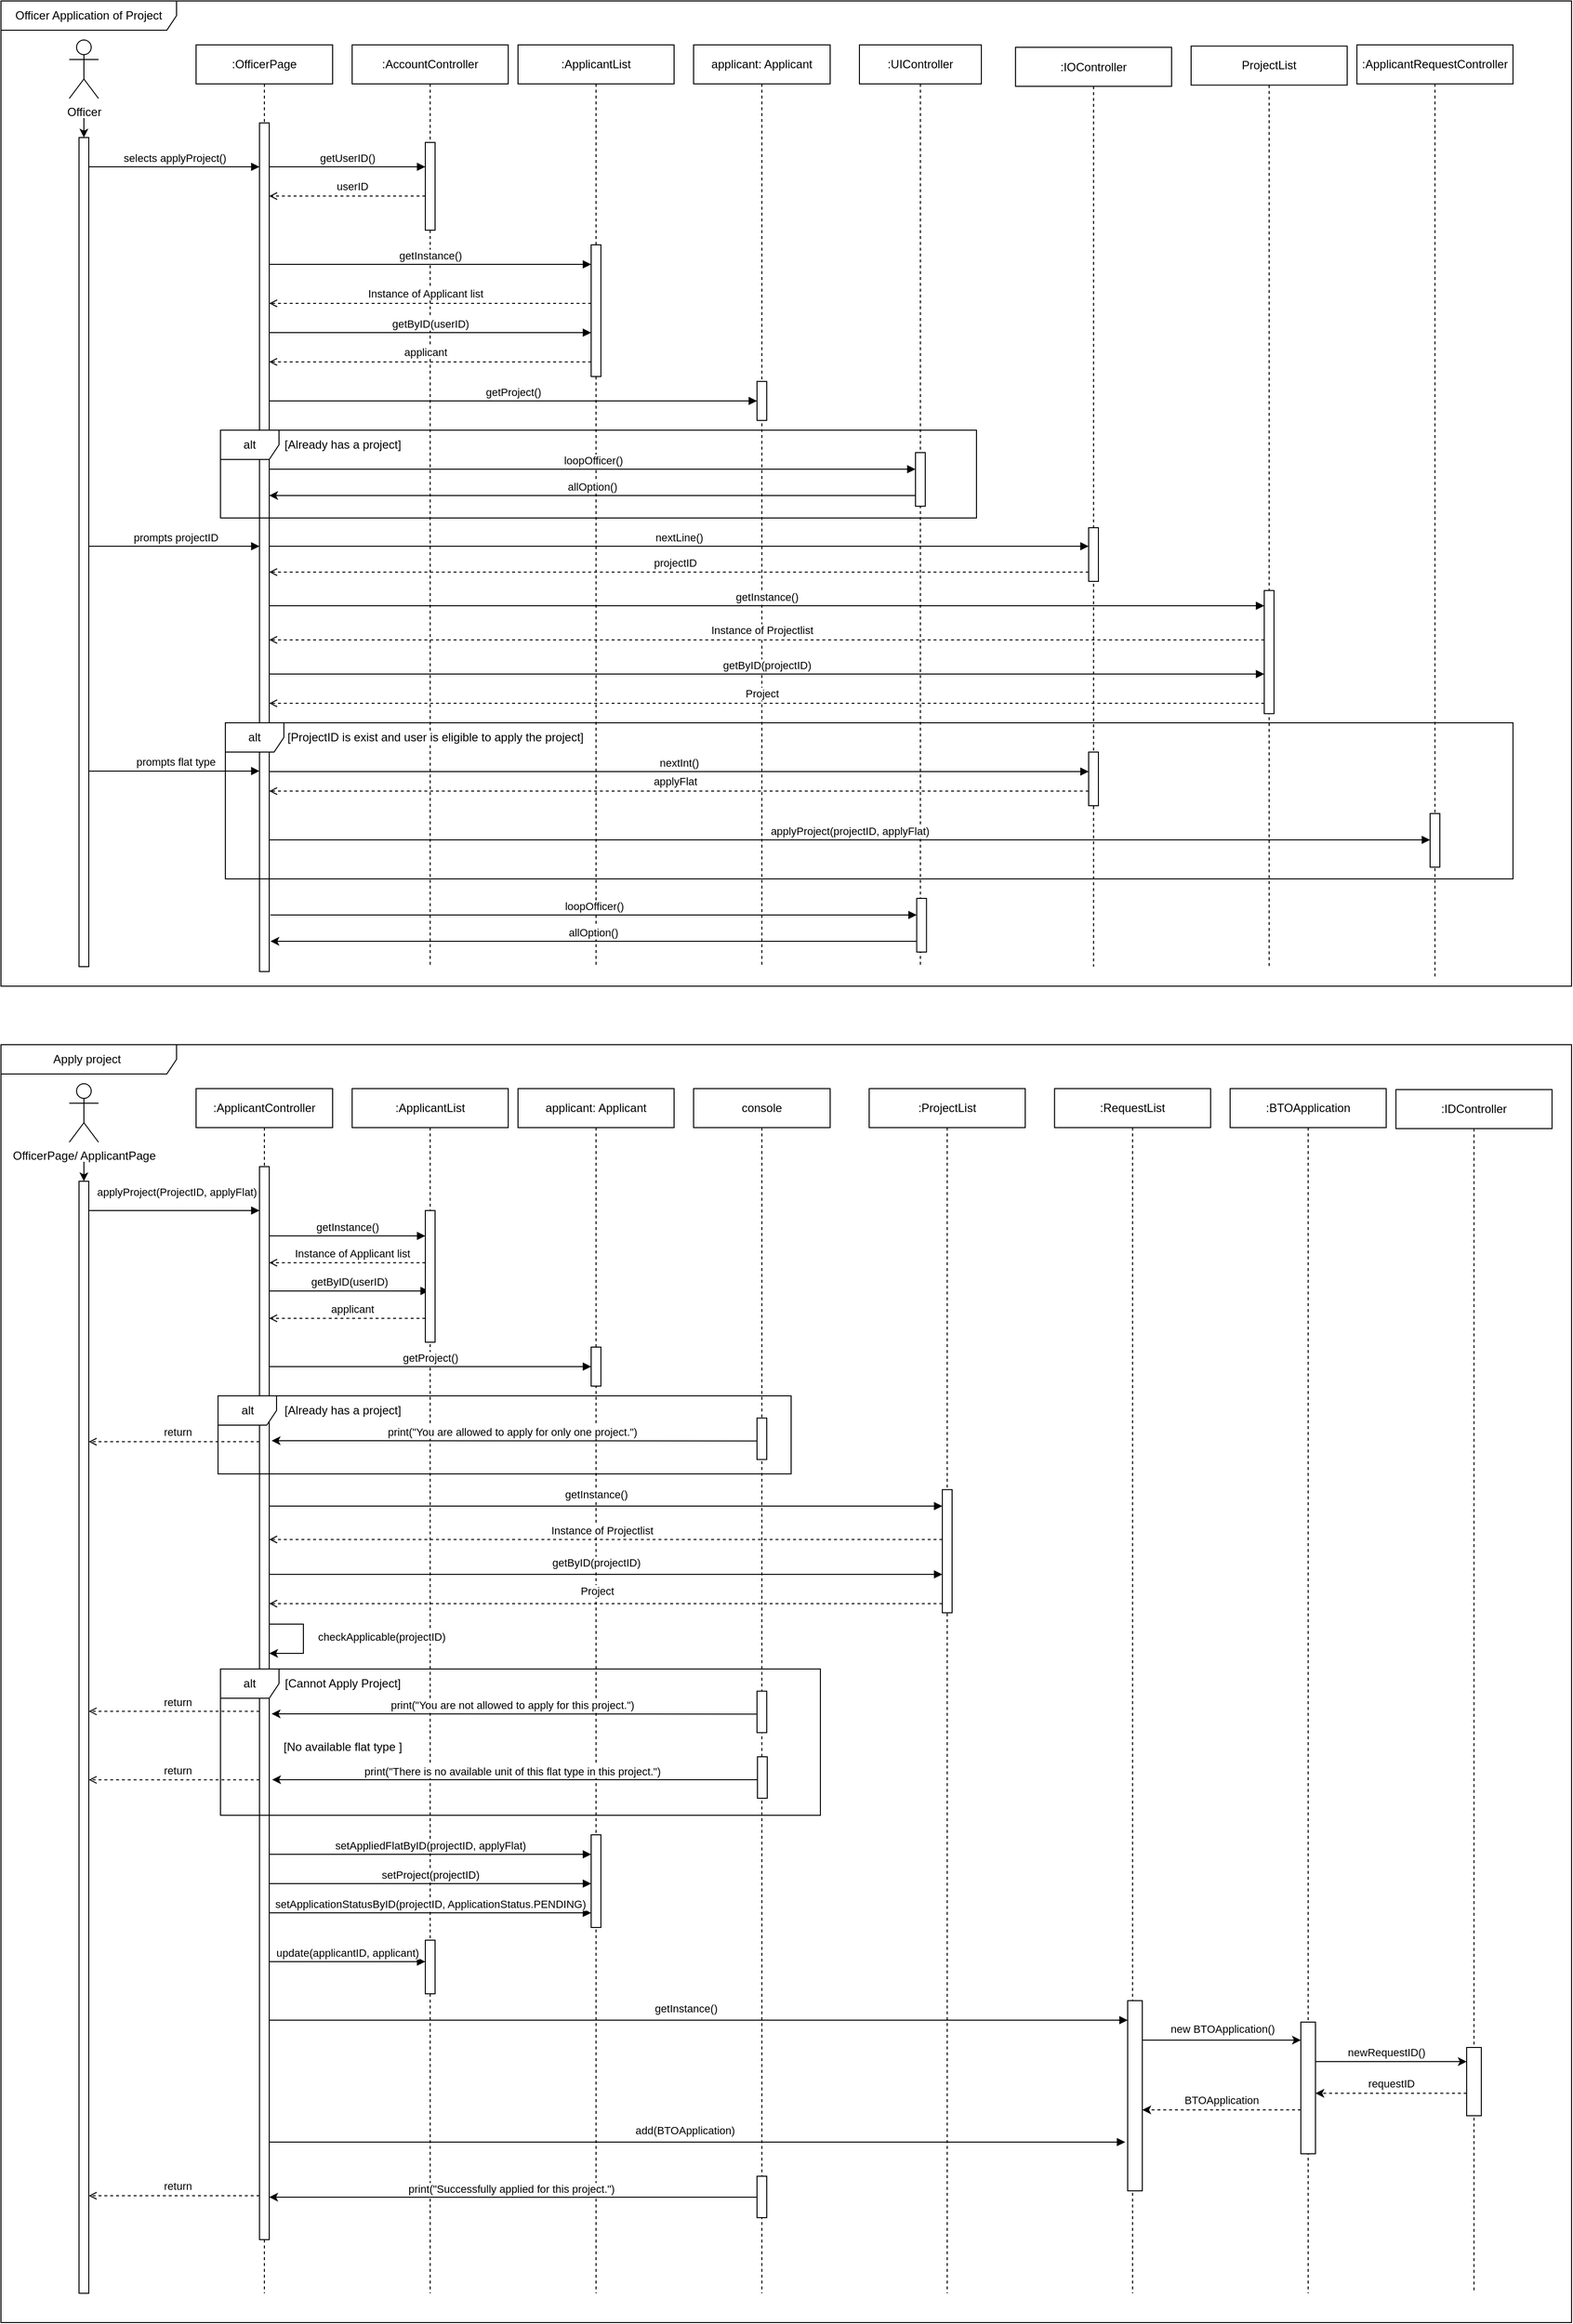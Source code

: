 <mxfile version="26.2.14">
  <diagram name="Page-1" id="2YBvvXClWsGukQMizWep">
    <mxGraphModel dx="3606" dy="486" grid="1" gridSize="10" guides="1" tooltips="1" connect="1" arrows="1" fold="1" page="1" pageScale="1" pageWidth="850" pageHeight="1100" math="0" shadow="0">
      <root>
        <mxCell id="0" />
        <mxCell id="1" parent="0" />
        <mxCell id="VAy14Np7KbdLVpJw_eZG-14" value=":AccountController" style="shape=umlLifeline;perimeter=lifelinePerimeter;whiteSpace=wrap;html=1;container=0;dropTarget=0;collapsible=0;recursiveResize=0;outlineConnect=0;portConstraint=eastwest;newEdgeStyle={&quot;edgeStyle&quot;:&quot;elbowEdgeStyle&quot;,&quot;elbow&quot;:&quot;vertical&quot;,&quot;curved&quot;:0,&quot;rounded&quot;:0};" parent="1" vertex="1">
          <mxGeometry x="-220" y="1295" width="160" height="945" as="geometry" />
        </mxCell>
        <mxCell id="VAy14Np7KbdLVpJw_eZG-20" value="" style="html=1;points=[];perimeter=orthogonalPerimeter;outlineConnect=0;targetShapes=umlLifeline;portConstraint=eastwest;newEdgeStyle={&quot;edgeStyle&quot;:&quot;elbowEdgeStyle&quot;,&quot;elbow&quot;:&quot;vertical&quot;,&quot;curved&quot;:0,&quot;rounded&quot;:0};" parent="VAy14Np7KbdLVpJw_eZG-14" vertex="1">
          <mxGeometry x="75" y="100" width="10" height="90" as="geometry" />
        </mxCell>
        <mxCell id="VAy14Np7KbdLVpJw_eZG-19" value=":ApplicantList" style="shape=umlLifeline;perimeter=lifelinePerimeter;whiteSpace=wrap;html=1;container=0;dropTarget=0;collapsible=0;recursiveResize=0;outlineConnect=0;portConstraint=eastwest;newEdgeStyle={&quot;edgeStyle&quot;:&quot;elbowEdgeStyle&quot;,&quot;elbow&quot;:&quot;vertical&quot;,&quot;curved&quot;:0,&quot;rounded&quot;:0};" parent="1" vertex="1">
          <mxGeometry x="-50" y="1295" width="160" height="945" as="geometry" />
        </mxCell>
        <mxCell id="rTC_AdGIr1xHkLju1-tS-6" value="" style="html=1;points=[];perimeter=orthogonalPerimeter;outlineConnect=0;targetShapes=umlLifeline;portConstraint=eastwest;newEdgeStyle={&quot;edgeStyle&quot;:&quot;elbowEdgeStyle&quot;,&quot;elbow&quot;:&quot;vertical&quot;,&quot;curved&quot;:0,&quot;rounded&quot;:0};" parent="VAy14Np7KbdLVpJw_eZG-19" vertex="1">
          <mxGeometry x="75" y="205" width="10" height="135" as="geometry" />
        </mxCell>
        <mxCell id="VAy14Np7KbdLVpJw_eZG-1" value="applicant: Applicant" style="shape=umlLifeline;perimeter=lifelinePerimeter;whiteSpace=wrap;html=1;container=0;dropTarget=0;collapsible=0;recursiveResize=0;outlineConnect=0;portConstraint=eastwest;newEdgeStyle={&quot;edgeStyle&quot;:&quot;elbowEdgeStyle&quot;,&quot;elbow&quot;:&quot;vertical&quot;,&quot;curved&quot;:0,&quot;rounded&quot;:0};" parent="1" vertex="1">
          <mxGeometry x="130" y="1295" width="140" height="945" as="geometry" />
        </mxCell>
        <mxCell id="VAy14Np7KbdLVpJw_eZG-3" value="Officer Application of Project" style="shape=umlFrame;whiteSpace=wrap;html=1;pointerEvents=0;width=180;height=30;" parent="1" vertex="1">
          <mxGeometry x="-580" y="1250" width="1610" height="1010" as="geometry" />
        </mxCell>
        <mxCell id="VAy14Np7KbdLVpJw_eZG-4" value="" style="edgeStyle=orthogonalEdgeStyle;rounded=0;orthogonalLoop=1;jettySize=auto;html=1;" parent="1" target="VAy14Np7KbdLVpJw_eZG-6" edge="1">
          <mxGeometry relative="1" as="geometry">
            <mxPoint x="-495" y="1370" as="sourcePoint" />
            <Array as="points">
              <mxPoint x="-495" y="1420" />
              <mxPoint x="-495" y="1420" />
            </Array>
          </mxGeometry>
        </mxCell>
        <mxCell id="VAy14Np7KbdLVpJw_eZG-5" value="Officer" style="shape=umlActor;verticalLabelPosition=bottom;verticalAlign=top;html=1;outlineConnect=0;" parent="1" vertex="1">
          <mxGeometry x="-510" y="1290" width="30" height="60" as="geometry" />
        </mxCell>
        <mxCell id="VAy14Np7KbdLVpJw_eZG-6" value="" style="html=1;points=[[0,0,0,0,5],[0,1,0,0,-5],[1,0,0,0,5],[1,1,0,0,-5]];perimeter=orthogonalPerimeter;outlineConnect=0;targetShapes=umlLifeline;portConstraint=eastwest;newEdgeStyle={&quot;curved&quot;:0,&quot;rounded&quot;:0};" parent="1" vertex="1">
          <mxGeometry x="-500" y="1390" width="10" height="850" as="geometry" />
        </mxCell>
        <mxCell id="VAy14Np7KbdLVpJw_eZG-8" value=":OfficerPage" style="shape=umlLifeline;perimeter=lifelinePerimeter;whiteSpace=wrap;html=1;container=0;dropTarget=0;collapsible=0;recursiveResize=0;outlineConnect=0;portConstraint=eastwest;newEdgeStyle={&quot;edgeStyle&quot;:&quot;elbowEdgeStyle&quot;,&quot;elbow&quot;:&quot;vertical&quot;,&quot;curved&quot;:0,&quot;rounded&quot;:0};" parent="1" vertex="1">
          <mxGeometry x="-380" y="1295" width="140" height="945" as="geometry" />
        </mxCell>
        <mxCell id="VAy14Np7KbdLVpJw_eZG-9" value="" style="html=1;points=[];perimeter=orthogonalPerimeter;outlineConnect=0;targetShapes=umlLifeline;portConstraint=eastwest;newEdgeStyle={&quot;edgeStyle&quot;:&quot;elbowEdgeStyle&quot;,&quot;elbow&quot;:&quot;vertical&quot;,&quot;curved&quot;:0,&quot;rounded&quot;:0};" parent="VAy14Np7KbdLVpJw_eZG-8" vertex="1">
          <mxGeometry x="65" y="80" width="10" height="870" as="geometry" />
        </mxCell>
        <mxCell id="VAy14Np7KbdLVpJw_eZG-10" value="selects applyProject()" style="html=1;verticalAlign=bottom;endArrow=block;edgeStyle=elbowEdgeStyle;elbow=vertical;curved=0;rounded=0;" parent="1" edge="1">
          <mxGeometry x="0.006" relative="1" as="geometry">
            <mxPoint x="-490" y="1420" as="sourcePoint" />
            <Array as="points">
              <mxPoint x="-435" y="1420" />
            </Array>
            <mxPoint x="-315" y="1420" as="targetPoint" />
            <mxPoint as="offset" />
          </mxGeometry>
        </mxCell>
        <mxCell id="VAy14Np7KbdLVpJw_eZG-17" value=":UIController" style="shape=umlLifeline;perimeter=lifelinePerimeter;whiteSpace=wrap;html=1;container=0;dropTarget=0;collapsible=0;recursiveResize=0;outlineConnect=0;portConstraint=eastwest;newEdgeStyle={&quot;edgeStyle&quot;:&quot;elbowEdgeStyle&quot;,&quot;elbow&quot;:&quot;vertical&quot;,&quot;curved&quot;:0,&quot;rounded&quot;:0};" parent="1" vertex="1">
          <mxGeometry x="300" y="1295" width="125" height="945" as="geometry" />
        </mxCell>
        <mxCell id="rTC_AdGIr1xHkLju1-tS-19" value="" style="html=1;points=[];perimeter=orthogonalPerimeter;outlineConnect=0;targetShapes=umlLifeline;portConstraint=eastwest;newEdgeStyle={&quot;edgeStyle&quot;:&quot;elbowEdgeStyle&quot;,&quot;elbow&quot;:&quot;vertical&quot;,&quot;curved&quot;:0,&quot;rounded&quot;:0};" parent="VAy14Np7KbdLVpJw_eZG-17" vertex="1">
          <mxGeometry x="57.5" y="418" width="10" height="55" as="geometry" />
        </mxCell>
        <mxCell id="rTC_AdGIr1xHkLju1-tS-64" value="" style="html=1;points=[];perimeter=orthogonalPerimeter;outlineConnect=0;targetShapes=umlLifeline;portConstraint=eastwest;newEdgeStyle={&quot;edgeStyle&quot;:&quot;elbowEdgeStyle&quot;,&quot;elbow&quot;:&quot;vertical&quot;,&quot;curved&quot;:0,&quot;rounded&quot;:0};" parent="VAy14Np7KbdLVpJw_eZG-17" vertex="1">
          <mxGeometry x="58.75" y="875" width="10" height="55" as="geometry" />
        </mxCell>
        <mxCell id="rTC_AdGIr1xHkLju1-tS-65" value="loopOfficer()" style="html=1;verticalAlign=bottom;endArrow=block;edgeStyle=elbowEdgeStyle;elbow=horizontal;curved=0;rounded=0;labelBackgroundColor=default;" parent="VAy14Np7KbdLVpJw_eZG-17" target="rTC_AdGIr1xHkLju1-tS-64" edge="1">
          <mxGeometry relative="1" as="geometry">
            <mxPoint x="-603.75" y="892" as="sourcePoint" />
            <Array as="points">
              <mxPoint x="-501.25" y="892" />
              <mxPoint x="-181.25" y="872" />
              <mxPoint x="-526.25" y="882" />
            </Array>
            <mxPoint x="51.25" y="892" as="targetPoint" />
            <mxPoint as="offset" />
          </mxGeometry>
        </mxCell>
        <mxCell id="rTC_AdGIr1xHkLju1-tS-66" style="edgeStyle=elbowEdgeStyle;rounded=0;orthogonalLoop=1;jettySize=auto;html=1;elbow=horizontal;curved=0;" parent="VAy14Np7KbdLVpJw_eZG-17" edge="1">
          <mxGeometry relative="1" as="geometry">
            <mxPoint x="58.75" y="918.998" as="sourcePoint" />
            <mxPoint x="-603.75" y="918.998" as="targetPoint" />
          </mxGeometry>
        </mxCell>
        <mxCell id="rTC_AdGIr1xHkLju1-tS-67" value="allOption()" style="edgeLabel;html=1;align=center;verticalAlign=middle;resizable=0;points=[];" parent="rTC_AdGIr1xHkLju1-tS-66" vertex="1" connectable="0">
          <mxGeometry x="-0.022" y="-1" relative="1" as="geometry">
            <mxPoint x="-8" y="-8" as="offset" />
          </mxGeometry>
        </mxCell>
        <mxCell id="VAy14Np7KbdLVpJw_eZG-21" value="getUserID()" style="html=1;verticalAlign=bottom;endArrow=block;edgeStyle=elbowEdgeStyle;elbow=vertical;curved=0;rounded=0;" parent="1" target="VAy14Np7KbdLVpJw_eZG-20" edge="1">
          <mxGeometry relative="1" as="geometry">
            <mxPoint x="-305" y="1420" as="sourcePoint" />
            <Array as="points">
              <mxPoint x="-210" y="1420" />
              <mxPoint x="110" y="1400" />
              <mxPoint x="-235" y="1410" />
            </Array>
            <mxPoint x="25" y="1420" as="targetPoint" />
            <mxPoint as="offset" />
          </mxGeometry>
        </mxCell>
        <mxCell id="VAy14Np7KbdLVpJw_eZG-23" value=":IOController" style="shape=umlLifeline;perimeter=lifelinePerimeter;whiteSpace=wrap;html=1;container=0;dropTarget=0;collapsible=0;recursiveResize=0;outlineConnect=0;portConstraint=eastwest;newEdgeStyle={&quot;edgeStyle&quot;:&quot;elbowEdgeStyle&quot;,&quot;elbow&quot;:&quot;vertical&quot;,&quot;curved&quot;:0,&quot;rounded&quot;:0};" parent="1" vertex="1">
          <mxGeometry x="460" y="1297.5" width="160" height="942.5" as="geometry" />
        </mxCell>
        <mxCell id="rTC_AdGIr1xHkLju1-tS-27" value="" style="html=1;points=[];perimeter=orthogonalPerimeter;outlineConnect=0;targetShapes=umlLifeline;portConstraint=eastwest;newEdgeStyle={&quot;edgeStyle&quot;:&quot;elbowEdgeStyle&quot;,&quot;elbow&quot;:&quot;vertical&quot;,&quot;curved&quot;:0,&quot;rounded&quot;:0};" parent="VAy14Np7KbdLVpJw_eZG-23" vertex="1">
          <mxGeometry x="75" y="492.5" width="10" height="55" as="geometry" />
        </mxCell>
        <mxCell id="VAy14Np7KbdLVpJw_eZG-40" value=":ApplicantRequestController" style="shape=umlLifeline;perimeter=lifelinePerimeter;whiteSpace=wrap;html=1;container=0;dropTarget=0;collapsible=0;recursiveResize=0;outlineConnect=0;portConstraint=eastwest;newEdgeStyle={&quot;edgeStyle&quot;:&quot;elbowEdgeStyle&quot;,&quot;elbow&quot;:&quot;vertical&quot;,&quot;curved&quot;:0,&quot;rounded&quot;:0};" parent="1" vertex="1">
          <mxGeometry x="810" y="1295" width="160" height="955" as="geometry" />
        </mxCell>
        <mxCell id="rTC_AdGIr1xHkLju1-tS-54" value="" style="html=1;points=[];perimeter=orthogonalPerimeter;outlineConnect=0;targetShapes=umlLifeline;portConstraint=eastwest;newEdgeStyle={&quot;edgeStyle&quot;:&quot;elbowEdgeStyle&quot;,&quot;elbow&quot;:&quot;vertical&quot;,&quot;curved&quot;:0,&quot;rounded&quot;:0};" parent="VAy14Np7KbdLVpJw_eZG-40" vertex="1">
          <mxGeometry x="75" y="788" width="10" height="55" as="geometry" />
        </mxCell>
        <mxCell id="VAy14Np7KbdLVpJw_eZG-56" value="ProjectList" style="shape=umlLifeline;perimeter=lifelinePerimeter;whiteSpace=wrap;html=1;container=0;dropTarget=0;collapsible=0;recursiveResize=0;outlineConnect=0;portConstraint=eastwest;newEdgeStyle={&quot;edgeStyle&quot;:&quot;elbowEdgeStyle&quot;,&quot;elbow&quot;:&quot;vertical&quot;,&quot;curved&quot;:0,&quot;rounded&quot;:0};" parent="1" vertex="1">
          <mxGeometry x="640" y="1296.25" width="160" height="943.75" as="geometry" />
        </mxCell>
        <mxCell id="rTC_AdGIr1xHkLju1-tS-34" value="" style="html=1;points=[];perimeter=orthogonalPerimeter;outlineConnect=0;targetShapes=umlLifeline;portConstraint=eastwest;newEdgeStyle={&quot;edgeStyle&quot;:&quot;elbowEdgeStyle&quot;,&quot;elbow&quot;:&quot;vertical&quot;,&quot;curved&quot;:0,&quot;rounded&quot;:0};" parent="VAy14Np7KbdLVpJw_eZG-56" vertex="1">
          <mxGeometry x="75" y="558.13" width="10" height="126.25" as="geometry" />
        </mxCell>
        <mxCell id="rTC_AdGIr1xHkLju1-tS-4" value="" style="html=1;verticalAlign=bottom;labelBackgroundColor=none;endArrow=open;endFill=0;dashed=1;rounded=0;" parent="1" edge="1">
          <mxGeometry width="160" relative="1" as="geometry">
            <mxPoint x="-145" y="1450" as="sourcePoint" />
            <mxPoint x="-305" y="1450" as="targetPoint" />
          </mxGeometry>
        </mxCell>
        <mxCell id="rTC_AdGIr1xHkLju1-tS-5" value="userID" style="edgeLabel;html=1;align=center;verticalAlign=middle;resizable=0;points=[];" parent="rTC_AdGIr1xHkLju1-tS-4" vertex="1" connectable="0">
          <mxGeometry x="0.118" y="1" relative="1" as="geometry">
            <mxPoint x="14" y="-11" as="offset" />
          </mxGeometry>
        </mxCell>
        <mxCell id="rTC_AdGIr1xHkLju1-tS-7" value="getInstance()" style="html=1;verticalAlign=bottom;endArrow=block;edgeStyle=elbowEdgeStyle;elbow=horizontal;curved=0;rounded=0;" parent="1" source="VAy14Np7KbdLVpJw_eZG-9" target="rTC_AdGIr1xHkLju1-tS-6" edge="1">
          <mxGeometry relative="1" as="geometry">
            <mxPoint x="-250" y="1520" as="sourcePoint" />
            <Array as="points">
              <mxPoint x="-205" y="1520" />
              <mxPoint x="115" y="1500" />
              <mxPoint x="-230" y="1510" />
            </Array>
            <mxPoint x="-220" y="1520" as="targetPoint" />
            <mxPoint as="offset" />
          </mxGeometry>
        </mxCell>
        <mxCell id="rTC_AdGIr1xHkLju1-tS-8" value="" style="html=1;verticalAlign=bottom;labelBackgroundColor=none;endArrow=open;endFill=0;dashed=1;rounded=0;" parent="1" edge="1">
          <mxGeometry width="160" relative="1" as="geometry">
            <mxPoint x="25" y="1560" as="sourcePoint" />
            <mxPoint x="-305" y="1560" as="targetPoint" />
          </mxGeometry>
        </mxCell>
        <mxCell id="rTC_AdGIr1xHkLju1-tS-9" value="Instance of Applicant list" style="edgeLabel;html=1;align=center;verticalAlign=middle;resizable=0;points=[];" parent="rTC_AdGIr1xHkLju1-tS-8" vertex="1" connectable="0">
          <mxGeometry x="0.118" y="1" relative="1" as="geometry">
            <mxPoint x="14" y="-11" as="offset" />
          </mxGeometry>
        </mxCell>
        <mxCell id="rTC_AdGIr1xHkLju1-tS-10" value="getByID(userID)" style="html=1;verticalAlign=bottom;endArrow=block;edgeStyle=elbowEdgeStyle;elbow=horizontal;curved=0;rounded=0;" parent="1" edge="1">
          <mxGeometry relative="1" as="geometry">
            <mxPoint x="-305" y="1590" as="sourcePoint" />
            <Array as="points">
              <mxPoint x="-205" y="1590" />
              <mxPoint x="115" y="1570" />
              <mxPoint x="-230" y="1580" />
            </Array>
            <mxPoint x="25" y="1590" as="targetPoint" />
            <mxPoint as="offset" />
          </mxGeometry>
        </mxCell>
        <mxCell id="rTC_AdGIr1xHkLju1-tS-12" value="" style="html=1;verticalAlign=bottom;labelBackgroundColor=none;endArrow=open;endFill=0;dashed=1;rounded=0;" parent="1" edge="1">
          <mxGeometry width="160" relative="1" as="geometry">
            <mxPoint x="25" y="1620" as="sourcePoint" />
            <mxPoint x="-305" y="1620" as="targetPoint" />
          </mxGeometry>
        </mxCell>
        <mxCell id="rTC_AdGIr1xHkLju1-tS-13" value="applicant" style="edgeLabel;html=1;align=center;verticalAlign=middle;resizable=0;points=[];" parent="rTC_AdGIr1xHkLju1-tS-12" vertex="1" connectable="0">
          <mxGeometry x="0.118" y="1" relative="1" as="geometry">
            <mxPoint x="14" y="-11" as="offset" />
          </mxGeometry>
        </mxCell>
        <mxCell id="rTC_AdGIr1xHkLju1-tS-14" value="alt" style="shape=umlFrame;whiteSpace=wrap;html=1;pointerEvents=0;" parent="1" vertex="1">
          <mxGeometry x="-355" y="1690" width="775" height="90" as="geometry" />
        </mxCell>
        <mxCell id="rTC_AdGIr1xHkLju1-tS-16" value="[Already has a project]" style="text;html=1;align=center;verticalAlign=middle;resizable=0;points=[];autosize=1;strokeColor=none;fillColor=none;labelBackgroundColor=default;" parent="1" vertex="1">
          <mxGeometry x="-300" y="1690" width="140" height="30" as="geometry" />
        </mxCell>
        <mxCell id="rTC_AdGIr1xHkLju1-tS-17" value="" style="html=1;points=[];perimeter=orthogonalPerimeter;outlineConnect=0;targetShapes=umlLifeline;portConstraint=eastwest;newEdgeStyle={&quot;edgeStyle&quot;:&quot;elbowEdgeStyle&quot;,&quot;elbow&quot;:&quot;vertical&quot;,&quot;curved&quot;:0,&quot;rounded&quot;:0};" parent="1" vertex="1">
          <mxGeometry x="195" y="1640" width="10" height="40" as="geometry" />
        </mxCell>
        <mxCell id="rTC_AdGIr1xHkLju1-tS-18" value="getProject()" style="html=1;verticalAlign=bottom;endArrow=block;edgeStyle=elbowEdgeStyle;elbow=horizontal;curved=0;rounded=0;" parent="1" target="rTC_AdGIr1xHkLju1-tS-17" edge="1">
          <mxGeometry relative="1" as="geometry">
            <mxPoint x="-305" y="1660" as="sourcePoint" />
            <Array as="points">
              <mxPoint x="-205" y="1660" />
              <mxPoint x="115" y="1640" />
              <mxPoint x="-230" y="1650" />
            </Array>
            <mxPoint x="25" y="1660" as="targetPoint" />
            <mxPoint as="offset" />
          </mxGeometry>
        </mxCell>
        <mxCell id="rTC_AdGIr1xHkLju1-tS-20" value="loopOfficer()" style="html=1;verticalAlign=bottom;endArrow=block;edgeStyle=elbowEdgeStyle;elbow=horizontal;curved=0;rounded=0;" parent="1" source="VAy14Np7KbdLVpJw_eZG-9" target="rTC_AdGIr1xHkLju1-tS-19" edge="1">
          <mxGeometry relative="1" as="geometry">
            <mxPoint x="-300" y="1730" as="sourcePoint" />
            <Array as="points">
              <mxPoint x="-202.5" y="1730" />
              <mxPoint x="117.5" y="1710" />
              <mxPoint x="-227.5" y="1720" />
            </Array>
            <mxPoint x="350" y="1730" as="targetPoint" />
            <mxPoint as="offset" />
          </mxGeometry>
        </mxCell>
        <mxCell id="rTC_AdGIr1xHkLju1-tS-23" style="edgeStyle=elbowEdgeStyle;rounded=0;orthogonalLoop=1;jettySize=auto;html=1;elbow=horizontal;curved=0;" parent="1" edge="1">
          <mxGeometry relative="1" as="geometry">
            <mxPoint x="357.5" y="1756.998" as="sourcePoint" />
            <mxPoint x="-305" y="1756.998" as="targetPoint" />
          </mxGeometry>
        </mxCell>
        <mxCell id="rTC_AdGIr1xHkLju1-tS-25" value="allOption()" style="edgeLabel;html=1;align=center;verticalAlign=middle;resizable=0;points=[];" parent="rTC_AdGIr1xHkLju1-tS-23" vertex="1" connectable="0">
          <mxGeometry x="-0.022" y="-1" relative="1" as="geometry">
            <mxPoint x="-8" y="-8" as="offset" />
          </mxGeometry>
        </mxCell>
        <mxCell id="rTC_AdGIr1xHkLju1-tS-26" value="prompts projectID" style="html=1;verticalAlign=bottom;endArrow=block;edgeStyle=elbowEdgeStyle;elbow=vertical;curved=0;rounded=0;" parent="1" edge="1">
          <mxGeometry x="0.011" relative="1" as="geometry">
            <mxPoint x="-490" y="1809" as="sourcePoint" />
            <Array as="points">
              <mxPoint x="-435" y="1809" />
            </Array>
            <mxPoint x="-315" y="1809" as="targetPoint" />
            <mxPoint as="offset" />
          </mxGeometry>
        </mxCell>
        <mxCell id="rTC_AdGIr1xHkLju1-tS-29" value="nextLine()" style="html=1;verticalAlign=bottom;endArrow=block;edgeStyle=elbowEdgeStyle;elbow=vertical;curved=0;rounded=0;" parent="1" edge="1">
          <mxGeometry relative="1" as="geometry">
            <mxPoint x="-305" y="1809" as="sourcePoint" />
            <Array as="points">
              <mxPoint x="-120" y="1809" />
              <mxPoint x="200" y="1789" />
              <mxPoint x="-145" y="1799" />
            </Array>
            <mxPoint x="535" y="1809" as="targetPoint" />
            <mxPoint as="offset" />
          </mxGeometry>
        </mxCell>
        <mxCell id="rTC_AdGIr1xHkLju1-tS-32" value="" style="html=1;verticalAlign=bottom;labelBackgroundColor=none;endArrow=open;endFill=0;dashed=1;rounded=0;" parent="1" edge="1">
          <mxGeometry width="160" relative="1" as="geometry">
            <mxPoint x="535" y="1835.5" as="sourcePoint" />
            <mxPoint x="-305" y="1835.5" as="targetPoint" />
          </mxGeometry>
        </mxCell>
        <mxCell id="rTC_AdGIr1xHkLju1-tS-33" value="projectID" style="edgeLabel;html=1;align=center;verticalAlign=middle;resizable=0;points=[];" parent="rTC_AdGIr1xHkLju1-tS-32" vertex="1" connectable="0">
          <mxGeometry x="0.118" y="1" relative="1" as="geometry">
            <mxPoint x="45" y="-11" as="offset" />
          </mxGeometry>
        </mxCell>
        <mxCell id="rTC_AdGIr1xHkLju1-tS-35" value="getInstance()" style="html=1;verticalAlign=bottom;endArrow=block;edgeStyle=elbowEdgeStyle;elbow=horizontal;curved=0;rounded=0;" parent="1" target="rTC_AdGIr1xHkLju1-tS-34" edge="1">
          <mxGeometry relative="1" as="geometry">
            <mxPoint x="-305" y="1870" as="sourcePoint" />
            <Array as="points">
              <mxPoint x="-205" y="1870" />
              <mxPoint x="115" y="1850" />
              <mxPoint x="-230" y="1860" />
            </Array>
            <mxPoint x="25" y="1870" as="targetPoint" />
            <mxPoint as="offset" />
          </mxGeometry>
        </mxCell>
        <mxCell id="rTC_AdGIr1xHkLju1-tS-36" value="" style="html=1;verticalAlign=bottom;labelBackgroundColor=none;endArrow=open;endFill=0;dashed=1;rounded=0;" parent="1" edge="1">
          <mxGeometry width="160" relative="1" as="geometry">
            <mxPoint x="715.0" y="1905" as="sourcePoint" />
            <mxPoint x="-305" y="1905" as="targetPoint" />
          </mxGeometry>
        </mxCell>
        <mxCell id="rTC_AdGIr1xHkLju1-tS-37" value="Instance of Projectlist" style="edgeLabel;html=1;align=center;verticalAlign=middle;resizable=0;points=[];" parent="rTC_AdGIr1xHkLju1-tS-36" vertex="1" connectable="0">
          <mxGeometry x="0.118" y="1" relative="1" as="geometry">
            <mxPoint x="55" y="-11" as="offset" />
          </mxGeometry>
        </mxCell>
        <mxCell id="rTC_AdGIr1xHkLju1-tS-38" value="getByID(projectID)" style="html=1;verticalAlign=bottom;endArrow=block;edgeStyle=elbowEdgeStyle;elbow=horizontal;curved=0;rounded=0;" parent="1" target="rTC_AdGIr1xHkLju1-tS-34" edge="1">
          <mxGeometry relative="1" as="geometry">
            <mxPoint x="-305" y="1940" as="sourcePoint" />
            <Array as="points">
              <mxPoint x="-205" y="1940" />
              <mxPoint x="115" y="1920" />
              <mxPoint x="-230" y="1930" />
            </Array>
            <mxPoint x="25" y="1940" as="targetPoint" />
            <mxPoint as="offset" />
          </mxGeometry>
        </mxCell>
        <mxCell id="rTC_AdGIr1xHkLju1-tS-39" value="" style="html=1;verticalAlign=bottom;labelBackgroundColor=none;endArrow=open;endFill=0;dashed=1;rounded=0;" parent="1" source="rTC_AdGIr1xHkLju1-tS-34" edge="1">
          <mxGeometry width="160" relative="1" as="geometry">
            <mxPoint x="25" y="1970" as="sourcePoint" />
            <mxPoint x="-305" y="1970" as="targetPoint" />
          </mxGeometry>
        </mxCell>
        <mxCell id="rTC_AdGIr1xHkLju1-tS-40" value="Project" style="edgeLabel;html=1;align=center;verticalAlign=middle;resizable=0;points=[];" parent="rTC_AdGIr1xHkLju1-tS-39" vertex="1" connectable="0">
          <mxGeometry x="0.118" y="1" relative="1" as="geometry">
            <mxPoint x="55" y="-11" as="offset" />
          </mxGeometry>
        </mxCell>
        <mxCell id="rTC_AdGIr1xHkLju1-tS-42" value="alt" style="shape=umlFrame;whiteSpace=wrap;html=1;pointerEvents=0;" parent="1" vertex="1">
          <mxGeometry x="-350" y="1990" width="1320" height="160" as="geometry" />
        </mxCell>
        <mxCell id="rTC_AdGIr1xHkLju1-tS-43" value="[ProjectID is exist and user is eligible to apply the project]" style="text;html=1;align=center;verticalAlign=middle;resizable=0;points=[];autosize=1;strokeColor=none;fillColor=none;labelBackgroundColor=default;" parent="1" vertex="1">
          <mxGeometry x="-300" y="1990" width="330" height="30" as="geometry" />
        </mxCell>
        <mxCell id="rTC_AdGIr1xHkLju1-tS-44" value="" style="html=1;points=[];perimeter=orthogonalPerimeter;outlineConnect=0;targetShapes=umlLifeline;portConstraint=eastwest;newEdgeStyle={&quot;edgeStyle&quot;:&quot;elbowEdgeStyle&quot;,&quot;elbow&quot;:&quot;vertical&quot;,&quot;curved&quot;:0,&quot;rounded&quot;:0};" parent="1" vertex="1">
          <mxGeometry x="535" y="2020" width="10" height="55" as="geometry" />
        </mxCell>
        <mxCell id="rTC_AdGIr1xHkLju1-tS-49" value="nextInt()" style="html=1;verticalAlign=bottom;endArrow=block;edgeStyle=elbowEdgeStyle;elbow=horizontal;curved=0;rounded=0;" parent="1" source="VAy14Np7KbdLVpJw_eZG-9" target="rTC_AdGIr1xHkLju1-tS-44" edge="1">
          <mxGeometry relative="1" as="geometry">
            <mxPoint x="-303" y="2040" as="sourcePoint" />
            <Array as="points">
              <mxPoint x="-200.5" y="2040" />
              <mxPoint x="119.5" y="2020" />
              <mxPoint x="-225.5" y="2030" />
            </Array>
            <mxPoint x="360" y="2040" as="targetPoint" />
            <mxPoint as="offset" />
          </mxGeometry>
        </mxCell>
        <mxCell id="rTC_AdGIr1xHkLju1-tS-50" value="" style="html=1;verticalAlign=bottom;labelBackgroundColor=none;endArrow=open;endFill=0;dashed=1;rounded=0;" parent="1" edge="1">
          <mxGeometry width="160" relative="1" as="geometry">
            <mxPoint x="535" y="2060" as="sourcePoint" />
            <mxPoint x="-305" y="2060" as="targetPoint" />
          </mxGeometry>
        </mxCell>
        <mxCell id="rTC_AdGIr1xHkLju1-tS-51" value="applyFlat" style="edgeLabel;html=1;align=center;verticalAlign=middle;resizable=0;points=[];" parent="rTC_AdGIr1xHkLju1-tS-50" vertex="1" connectable="0">
          <mxGeometry x="0.118" y="1" relative="1" as="geometry">
            <mxPoint x="45" y="-11" as="offset" />
          </mxGeometry>
        </mxCell>
        <mxCell id="rTC_AdGIr1xHkLju1-tS-52" value="prompts flat type" style="html=1;verticalAlign=bottom;endArrow=block;edgeStyle=elbowEdgeStyle;elbow=vertical;curved=0;rounded=0;" parent="1" edge="1">
          <mxGeometry x="0.011" relative="1" as="geometry">
            <mxPoint x="-490" y="2039.47" as="sourcePoint" />
            <Array as="points">
              <mxPoint x="-435" y="2039.47" />
            </Array>
            <mxPoint x="-315" y="2039.47" as="targetPoint" />
            <mxPoint as="offset" />
          </mxGeometry>
        </mxCell>
        <mxCell id="rTC_AdGIr1xHkLju1-tS-53" value="applyProject(projectID, applyFlat)" style="html=1;verticalAlign=bottom;endArrow=block;edgeStyle=elbowEdgeStyle;elbow=horizontal;curved=0;rounded=0;" parent="1" target="rTC_AdGIr1xHkLju1-tS-54" edge="1">
          <mxGeometry relative="1" as="geometry">
            <mxPoint x="-305" y="2110" as="sourcePoint" />
            <Array as="points">
              <mxPoint x="-200.5" y="2110" />
              <mxPoint x="119.5" y="2090" />
              <mxPoint x="-225.5" y="2100" />
            </Array>
            <mxPoint x="535" y="2110" as="targetPoint" />
            <mxPoint as="offset" />
          </mxGeometry>
        </mxCell>
        <mxCell id="rTC_AdGIr1xHkLju1-tS-127" value=":ApplicantList" style="shape=umlLifeline;perimeter=lifelinePerimeter;whiteSpace=wrap;html=1;container=0;dropTarget=0;collapsible=0;recursiveResize=0;outlineConnect=0;portConstraint=eastwest;newEdgeStyle={&quot;edgeStyle&quot;:&quot;elbowEdgeStyle&quot;,&quot;elbow&quot;:&quot;vertical&quot;,&quot;curved&quot;:0,&quot;rounded&quot;:0};" parent="1" vertex="1">
          <mxGeometry x="-220" y="2365" width="160" height="1235" as="geometry" />
        </mxCell>
        <mxCell id="rTC_AdGIr1xHkLju1-tS-129" value="applicant: Applicant" style="shape=umlLifeline;perimeter=lifelinePerimeter;whiteSpace=wrap;html=1;container=0;dropTarget=0;collapsible=0;recursiveResize=0;outlineConnect=0;portConstraint=eastwest;newEdgeStyle={&quot;edgeStyle&quot;:&quot;elbowEdgeStyle&quot;,&quot;elbow&quot;:&quot;vertical&quot;,&quot;curved&quot;:0,&quot;rounded&quot;:0};" parent="1" vertex="1">
          <mxGeometry x="-50" y="2365" width="160" height="1235" as="geometry" />
        </mxCell>
        <mxCell id="zTZguuECv99ucqXTBtya-36" value="" style="html=1;points=[];perimeter=orthogonalPerimeter;outlineConnect=0;targetShapes=umlLifeline;portConstraint=eastwest;newEdgeStyle={&quot;edgeStyle&quot;:&quot;elbowEdgeStyle&quot;,&quot;elbow&quot;:&quot;vertical&quot;,&quot;curved&quot;:0,&quot;rounded&quot;:0};" vertex="1" parent="rTC_AdGIr1xHkLju1-tS-129">
          <mxGeometry x="75" y="765" width="10" height="95" as="geometry" />
        </mxCell>
        <mxCell id="rTC_AdGIr1xHkLju1-tS-131" value="console" style="shape=umlLifeline;perimeter=lifelinePerimeter;whiteSpace=wrap;html=1;container=0;dropTarget=0;collapsible=0;recursiveResize=0;outlineConnect=0;portConstraint=eastwest;newEdgeStyle={&quot;edgeStyle&quot;:&quot;elbowEdgeStyle&quot;,&quot;elbow&quot;:&quot;vertical&quot;,&quot;curved&quot;:0,&quot;rounded&quot;:0};" parent="1" vertex="1">
          <mxGeometry x="130" y="2365" width="140" height="1235" as="geometry" />
        </mxCell>
        <mxCell id="zTZguuECv99ucqXTBtya-29" value="" style="html=1;points=[];perimeter=orthogonalPerimeter;outlineConnect=0;targetShapes=umlLifeline;portConstraint=eastwest;newEdgeStyle={&quot;edgeStyle&quot;:&quot;elbowEdgeStyle&quot;,&quot;elbow&quot;:&quot;vertical&quot;,&quot;curved&quot;:0,&quot;rounded&quot;:0};" vertex="1" parent="rTC_AdGIr1xHkLju1-tS-131">
          <mxGeometry x="65.5" y="685" width="10" height="42.5" as="geometry" />
        </mxCell>
        <mxCell id="zTZguuECv99ucqXTBtya-30" style="edgeStyle=elbowEdgeStyle;rounded=0;orthogonalLoop=1;jettySize=auto;html=1;elbow=vertical;curved=0;" edge="1" parent="rTC_AdGIr1xHkLju1-tS-131">
          <mxGeometry relative="1" as="geometry">
            <mxPoint x="65.5" y="708.491" as="sourcePoint" />
            <mxPoint x="-432" y="708.248" as="targetPoint" />
          </mxGeometry>
        </mxCell>
        <mxCell id="zTZguuECv99ucqXTBtya-31" value="print(&quot;There is no available unit of this flat type in this project.&quot;)" style="edgeLabel;html=1;align=center;verticalAlign=middle;resizable=0;points=[];" vertex="1" connectable="0" parent="zTZguuECv99ucqXTBtya-30">
          <mxGeometry x="-0.022" y="-1" relative="1" as="geometry">
            <mxPoint x="-8" y="-8" as="offset" />
          </mxGeometry>
        </mxCell>
        <mxCell id="zTZguuECv99ucqXTBtya-60" value="" style="html=1;points=[];perimeter=orthogonalPerimeter;outlineConnect=0;targetShapes=umlLifeline;portConstraint=eastwest;newEdgeStyle={&quot;edgeStyle&quot;:&quot;elbowEdgeStyle&quot;,&quot;elbow&quot;:&quot;vertical&quot;,&quot;curved&quot;:0,&quot;rounded&quot;:0};" vertex="1" parent="rTC_AdGIr1xHkLju1-tS-131">
          <mxGeometry x="65" y="1115" width="10" height="42.5" as="geometry" />
        </mxCell>
        <mxCell id="rTC_AdGIr1xHkLju1-tS-132" value="Apply project&amp;nbsp;" style="shape=umlFrame;whiteSpace=wrap;html=1;pointerEvents=0;width=180;height=30;" parent="1" vertex="1">
          <mxGeometry x="-580" y="2320" width="1610" height="1310" as="geometry" />
        </mxCell>
        <mxCell id="rTC_AdGIr1xHkLju1-tS-133" value="" style="edgeStyle=orthogonalEdgeStyle;rounded=0;orthogonalLoop=1;jettySize=auto;html=1;" parent="1" target="rTC_AdGIr1xHkLju1-tS-135" edge="1">
          <mxGeometry relative="1" as="geometry">
            <mxPoint x="-495" y="2440" as="sourcePoint" />
            <Array as="points">
              <mxPoint x="-495" y="2490" />
              <mxPoint x="-495" y="2490" />
            </Array>
          </mxGeometry>
        </mxCell>
        <mxCell id="rTC_AdGIr1xHkLju1-tS-134" value="OfficerPage/ ApplicantPage" style="shape=umlActor;verticalLabelPosition=bottom;verticalAlign=top;html=1;outlineConnect=0;" parent="1" vertex="1">
          <mxGeometry x="-510" y="2360" width="30" height="60" as="geometry" />
        </mxCell>
        <mxCell id="rTC_AdGIr1xHkLju1-tS-135" value="" style="html=1;points=[[0,0,0,0,5],[0,1,0,0,-5],[1,0,0,0,5],[1,1,0,0,-5]];perimeter=orthogonalPerimeter;outlineConnect=0;targetShapes=umlLifeline;portConstraint=eastwest;newEdgeStyle={&quot;curved&quot;:0,&quot;rounded&quot;:0};" parent="1" vertex="1">
          <mxGeometry x="-500" y="2460" width="10" height="1140" as="geometry" />
        </mxCell>
        <mxCell id="rTC_AdGIr1xHkLju1-tS-136" value=":ApplicantController" style="shape=umlLifeline;perimeter=lifelinePerimeter;whiteSpace=wrap;html=1;container=0;dropTarget=0;collapsible=0;recursiveResize=0;outlineConnect=0;portConstraint=eastwest;newEdgeStyle={&quot;edgeStyle&quot;:&quot;elbowEdgeStyle&quot;,&quot;elbow&quot;:&quot;vertical&quot;,&quot;curved&quot;:0,&quot;rounded&quot;:0};" parent="1" vertex="1">
          <mxGeometry x="-380" y="2365" width="140" height="1235" as="geometry" />
        </mxCell>
        <mxCell id="rTC_AdGIr1xHkLju1-tS-137" value="" style="html=1;points=[];perimeter=orthogonalPerimeter;outlineConnect=0;targetShapes=umlLifeline;portConstraint=eastwest;newEdgeStyle={&quot;edgeStyle&quot;:&quot;elbowEdgeStyle&quot;,&quot;elbow&quot;:&quot;vertical&quot;,&quot;curved&quot;:0,&quot;rounded&quot;:0};" parent="rTC_AdGIr1xHkLju1-tS-136" vertex="1">
          <mxGeometry x="65" y="80" width="10" height="1100" as="geometry" />
        </mxCell>
        <mxCell id="zTZguuECv99ucqXTBtya-15" value="" style="endArrow=classic;html=1;rounded=0;" edge="1" parent="rTC_AdGIr1xHkLju1-tS-136">
          <mxGeometry width="50" height="50" relative="1" as="geometry">
            <mxPoint x="75" y="549" as="sourcePoint" />
            <mxPoint x="75" y="579" as="targetPoint" />
            <Array as="points">
              <mxPoint x="110" y="549" />
              <mxPoint x="110" y="579" />
            </Array>
          </mxGeometry>
        </mxCell>
        <mxCell id="zTZguuECv99ucqXTBtya-16" value="checkApplicable(projectID)" style="edgeLabel;html=1;align=center;verticalAlign=middle;resizable=0;points=[];" vertex="1" connectable="0" parent="zTZguuECv99ucqXTBtya-15">
          <mxGeometry x="-0.053" y="-1" relative="1" as="geometry">
            <mxPoint x="81" as="offset" />
          </mxGeometry>
        </mxCell>
        <mxCell id="rTC_AdGIr1xHkLju1-tS-138" value="applyProject(ProjectID, applyFlat)" style="html=1;verticalAlign=bottom;endArrow=block;edgeStyle=elbowEdgeStyle;elbow=vertical;curved=0;rounded=0;" parent="1" edge="1">
          <mxGeometry x="0.029" y="10" relative="1" as="geometry">
            <mxPoint x="-490" y="2490" as="sourcePoint" />
            <Array as="points">
              <mxPoint x="-435" y="2490" />
            </Array>
            <mxPoint x="-315" y="2490" as="targetPoint" />
            <mxPoint as="offset" />
          </mxGeometry>
        </mxCell>
        <mxCell id="rTC_AdGIr1xHkLju1-tS-148" value=":RequestList" style="shape=umlLifeline;perimeter=lifelinePerimeter;whiteSpace=wrap;html=1;container=0;dropTarget=0;collapsible=0;recursiveResize=0;outlineConnect=0;portConstraint=eastwest;newEdgeStyle={&quot;edgeStyle&quot;:&quot;elbowEdgeStyle&quot;,&quot;elbow&quot;:&quot;vertical&quot;,&quot;curved&quot;:0,&quot;rounded&quot;:0};" parent="1" vertex="1">
          <mxGeometry x="500" y="2365" width="160" height="1235" as="geometry" />
        </mxCell>
        <mxCell id="zTZguuECv99ucqXTBtya-45" value="" style="html=1;points=[];perimeter=orthogonalPerimeter;outlineConnect=0;targetShapes=umlLifeline;portConstraint=eastwest;newEdgeStyle={&quot;edgeStyle&quot;:&quot;elbowEdgeStyle&quot;,&quot;elbow&quot;:&quot;vertical&quot;,&quot;curved&quot;:0,&quot;rounded&quot;:0};" vertex="1" parent="rTC_AdGIr1xHkLju1-tS-148">
          <mxGeometry x="75" y="935" width="15" height="195" as="geometry" />
        </mxCell>
        <mxCell id="rTC_AdGIr1xHkLju1-tS-150" value=":ProjectList" style="shape=umlLifeline;perimeter=lifelinePerimeter;whiteSpace=wrap;html=1;container=0;dropTarget=0;collapsible=0;recursiveResize=0;outlineConnect=0;portConstraint=eastwest;newEdgeStyle={&quot;edgeStyle&quot;:&quot;elbowEdgeStyle&quot;,&quot;elbow&quot;:&quot;vertical&quot;,&quot;curved&quot;:0,&quot;rounded&quot;:0};" parent="1" vertex="1">
          <mxGeometry x="310" y="2365" width="160" height="1235" as="geometry" />
        </mxCell>
        <mxCell id="rTC_AdGIr1xHkLju1-tS-151" value="" style="html=1;points=[];perimeter=orthogonalPerimeter;outlineConnect=0;targetShapes=umlLifeline;portConstraint=eastwest;newEdgeStyle={&quot;edgeStyle&quot;:&quot;elbowEdgeStyle&quot;,&quot;elbow&quot;:&quot;vertical&quot;,&quot;curved&quot;:0,&quot;rounded&quot;:0};" parent="rTC_AdGIr1xHkLju1-tS-150" vertex="1">
          <mxGeometry x="75" y="411.13" width="10" height="126.25" as="geometry" />
        </mxCell>
        <mxCell id="rTC_AdGIr1xHkLju1-tS-154" value="getInstance()" style="html=1;verticalAlign=bottom;endArrow=block;edgeStyle=elbowEdgeStyle;elbow=horizontal;curved=0;rounded=0;" parent="1" edge="1">
          <mxGeometry relative="1" as="geometry">
            <mxPoint x="-305.0" y="2516.0" as="sourcePoint" />
            <Array as="points">
              <mxPoint x="-205" y="2516" />
              <mxPoint x="115" y="2496" />
              <mxPoint x="-230" y="2506" />
            </Array>
            <mxPoint x="-145.0" y="2516.0" as="targetPoint" />
            <mxPoint as="offset" />
          </mxGeometry>
        </mxCell>
        <mxCell id="rTC_AdGIr1xHkLju1-tS-155" value="" style="html=1;verticalAlign=bottom;labelBackgroundColor=none;endArrow=open;endFill=0;dashed=1;rounded=0;" parent="1" edge="1">
          <mxGeometry width="160" relative="1" as="geometry">
            <mxPoint x="-145.0" y="2543.5" as="sourcePoint" />
            <mxPoint x="-305.0" y="2543.5" as="targetPoint" />
          </mxGeometry>
        </mxCell>
        <mxCell id="rTC_AdGIr1xHkLju1-tS-156" value="Instance of Applicant list" style="edgeLabel;html=1;align=center;verticalAlign=middle;resizable=0;points=[];" parent="rTC_AdGIr1xHkLju1-tS-155" vertex="1" connectable="0">
          <mxGeometry x="0.118" y="1" relative="1" as="geometry">
            <mxPoint x="14" y="-11" as="offset" />
          </mxGeometry>
        </mxCell>
        <mxCell id="rTC_AdGIr1xHkLju1-tS-157" value="getByID(userID)" style="html=1;verticalAlign=bottom;endArrow=block;elbow=horizontal;rounded=0;entryX=0.363;entryY=0.633;entryDx=0;entryDy=0;entryPerimeter=0;" parent="1" edge="1">
          <mxGeometry relative="1" as="geometry">
            <mxPoint x="-305.0" y="2572.455" as="sourcePoint" />
            <mxPoint x="-141.37" y="2572.455" as="targetPoint" />
            <mxPoint as="offset" />
          </mxGeometry>
        </mxCell>
        <mxCell id="rTC_AdGIr1xHkLju1-tS-158" value="" style="html=1;verticalAlign=bottom;labelBackgroundColor=none;endArrow=open;endFill=0;dashed=1;rounded=0;" parent="1" edge="1">
          <mxGeometry width="160" relative="1" as="geometry">
            <mxPoint x="-145.0" y="2600.5" as="sourcePoint" />
            <mxPoint x="-305.0" y="2600.5" as="targetPoint" />
          </mxGeometry>
        </mxCell>
        <mxCell id="rTC_AdGIr1xHkLju1-tS-159" value="applicant" style="edgeLabel;html=1;align=center;verticalAlign=middle;resizable=0;points=[];" parent="rTC_AdGIr1xHkLju1-tS-158" vertex="1" connectable="0">
          <mxGeometry x="0.118" y="1" relative="1" as="geometry">
            <mxPoint x="14" y="-11" as="offset" />
          </mxGeometry>
        </mxCell>
        <mxCell id="rTC_AdGIr1xHkLju1-tS-160" value="alt" style="shape=umlFrame;whiteSpace=wrap;html=1;pointerEvents=0;" parent="1" vertex="1">
          <mxGeometry x="-357.5" y="2680" width="587.5" height="80" as="geometry" />
        </mxCell>
        <mxCell id="rTC_AdGIr1xHkLju1-tS-162" value="" style="html=1;points=[];perimeter=orthogonalPerimeter;outlineConnect=0;targetShapes=umlLifeline;portConstraint=eastwest;newEdgeStyle={&quot;edgeStyle&quot;:&quot;elbowEdgeStyle&quot;,&quot;elbow&quot;:&quot;vertical&quot;,&quot;curved&quot;:0,&quot;rounded&quot;:0};" parent="1" vertex="1">
          <mxGeometry x="25" y="2630" width="10" height="40" as="geometry" />
        </mxCell>
        <mxCell id="rTC_AdGIr1xHkLju1-tS-163" value="getProject()" style="html=1;verticalAlign=bottom;endArrow=block;elbow=horizontal;rounded=0;" parent="1" edge="1">
          <mxGeometry relative="1" as="geometry">
            <mxPoint x="-305" y="2650" as="sourcePoint" />
            <mxPoint x="25" y="2650" as="targetPoint" />
            <mxPoint as="offset" />
          </mxGeometry>
        </mxCell>
        <mxCell id="rTC_AdGIr1xHkLju1-tS-171" value="getInstance()" style="html=1;verticalAlign=bottom;endArrow=block;edgeStyle=elbowEdgeStyle;elbow=horizontal;curved=0;rounded=0;" parent="1" target="rTC_AdGIr1xHkLju1-tS-151" edge="1">
          <mxGeometry x="-0.029" y="3" relative="1" as="geometry">
            <mxPoint x="-305" y="2793" as="sourcePoint" />
            <Array as="points">
              <mxPoint x="-205" y="2793" />
              <mxPoint x="115" y="2773" />
              <mxPoint x="-230" y="2783" />
            </Array>
            <mxPoint x="25" y="2793" as="targetPoint" />
            <mxPoint as="offset" />
          </mxGeometry>
        </mxCell>
        <mxCell id="rTC_AdGIr1xHkLju1-tS-172" value="" style="html=1;verticalAlign=bottom;labelBackgroundColor=none;endArrow=open;endFill=0;dashed=1;rounded=0;" parent="1" edge="1">
          <mxGeometry width="160" relative="1" as="geometry">
            <mxPoint x="385" y="2827.255" as="sourcePoint" />
            <mxPoint x="-305" y="2827.255" as="targetPoint" />
          </mxGeometry>
        </mxCell>
        <mxCell id="rTC_AdGIr1xHkLju1-tS-173" value="Instance of Projectlist" style="edgeLabel;html=1;align=center;verticalAlign=middle;resizable=0;points=[];" parent="rTC_AdGIr1xHkLju1-tS-172" vertex="1" connectable="0">
          <mxGeometry x="0.118" y="1" relative="1" as="geometry">
            <mxPoint x="36" y="-11" as="offset" />
          </mxGeometry>
        </mxCell>
        <mxCell id="rTC_AdGIr1xHkLju1-tS-174" value="getByID(projectID)" style="html=1;verticalAlign=bottom;endArrow=block;edgeStyle=elbowEdgeStyle;elbow=horizontal;curved=0;rounded=0;" parent="1" target="rTC_AdGIr1xHkLju1-tS-151" edge="1">
          <mxGeometry x="-0.029" y="3" relative="1" as="geometry">
            <mxPoint x="-305" y="2863" as="sourcePoint" />
            <Array as="points">
              <mxPoint x="-205" y="2863" />
              <mxPoint x="115" y="2843" />
              <mxPoint x="-230" y="2853" />
            </Array>
            <mxPoint x="25" y="2863" as="targetPoint" />
            <mxPoint as="offset" />
          </mxGeometry>
        </mxCell>
        <mxCell id="rTC_AdGIr1xHkLju1-tS-175" value="" style="html=1;verticalAlign=bottom;labelBackgroundColor=none;endArrow=open;endFill=0;dashed=1;rounded=0;" parent="1" source="rTC_AdGIr1xHkLju1-tS-151" edge="1">
          <mxGeometry width="160" relative="1" as="geometry">
            <mxPoint x="25" y="2893" as="sourcePoint" />
            <mxPoint x="-305" y="2893" as="targetPoint" />
          </mxGeometry>
        </mxCell>
        <mxCell id="rTC_AdGIr1xHkLju1-tS-176" value="Project" style="edgeLabel;html=1;align=center;verticalAlign=middle;resizable=0;points=[];" parent="rTC_AdGIr1xHkLju1-tS-175" vertex="1" connectable="0">
          <mxGeometry x="0.118" y="1" relative="1" as="geometry">
            <mxPoint x="31" y="-14" as="offset" />
          </mxGeometry>
        </mxCell>
        <mxCell id="rTC_AdGIr1xHkLju1-tS-130" value="" style="html=1;points=[];perimeter=orthogonalPerimeter;outlineConnect=0;targetShapes=umlLifeline;portConstraint=eastwest;newEdgeStyle={&quot;edgeStyle&quot;:&quot;elbowEdgeStyle&quot;,&quot;elbow&quot;:&quot;vertical&quot;,&quot;curved&quot;:0,&quot;rounded&quot;:0};" parent="1" vertex="1">
          <mxGeometry x="-145" y="2490" width="10" height="135" as="geometry" />
        </mxCell>
        <mxCell id="zTZguuECv99ucqXTBtya-1" value="[Already has a project]" style="text;html=1;align=center;verticalAlign=middle;resizable=0;points=[];autosize=1;strokeColor=none;fillColor=none;labelBackgroundColor=default;" vertex="1" parent="1">
          <mxGeometry x="-300" y="2680" width="140" height="30" as="geometry" />
        </mxCell>
        <mxCell id="zTZguuECv99ucqXTBtya-2" value="" style="html=1;points=[];perimeter=orthogonalPerimeter;outlineConnect=0;targetShapes=umlLifeline;portConstraint=eastwest;newEdgeStyle={&quot;edgeStyle&quot;:&quot;elbowEdgeStyle&quot;,&quot;elbow&quot;:&quot;vertical&quot;,&quot;curved&quot;:0,&quot;rounded&quot;:0};" vertex="1" parent="1">
          <mxGeometry x="195" y="2702.75" width="10" height="42.5" as="geometry" />
        </mxCell>
        <mxCell id="zTZguuECv99ucqXTBtya-5" style="edgeStyle=elbowEdgeStyle;rounded=0;orthogonalLoop=1;jettySize=auto;html=1;elbow=vertical;curved=0;" edge="1" parent="1">
          <mxGeometry relative="1" as="geometry">
            <mxPoint x="195" y="2726.241" as="sourcePoint" />
            <mxPoint x="-302.5" y="2725.998" as="targetPoint" />
          </mxGeometry>
        </mxCell>
        <mxCell id="zTZguuECv99ucqXTBtya-6" value="print(&quot;You are allowed to apply for only one project.&quot;)" style="edgeLabel;html=1;align=center;verticalAlign=middle;resizable=0;points=[];" vertex="1" connectable="0" parent="zTZguuECv99ucqXTBtya-5">
          <mxGeometry x="-0.022" y="-1" relative="1" as="geometry">
            <mxPoint x="-8" y="-8" as="offset" />
          </mxGeometry>
        </mxCell>
        <mxCell id="zTZguuECv99ucqXTBtya-11" value="" style="html=1;verticalAlign=bottom;labelBackgroundColor=none;endArrow=open;endFill=0;dashed=1;rounded=0;" edge="1" parent="1">
          <mxGeometry width="160" relative="1" as="geometry">
            <mxPoint x="-315" y="2727" as="sourcePoint" />
            <mxPoint x="-490" y="2727" as="targetPoint" />
          </mxGeometry>
        </mxCell>
        <mxCell id="zTZguuECv99ucqXTBtya-12" value="return" style="edgeLabel;html=1;align=center;verticalAlign=middle;resizable=0;points=[];" vertex="1" connectable="0" parent="zTZguuECv99ucqXTBtya-11">
          <mxGeometry x="0.118" y="1" relative="1" as="geometry">
            <mxPoint x="14" y="-11" as="offset" />
          </mxGeometry>
        </mxCell>
        <mxCell id="zTZguuECv99ucqXTBtya-13" value="alt" style="shape=umlFrame;whiteSpace=wrap;html=1;pointerEvents=0;" vertex="1" parent="1">
          <mxGeometry x="-355" y="2960" width="615" height="150" as="geometry" />
        </mxCell>
        <mxCell id="zTZguuECv99ucqXTBtya-17" value="[Cannot Apply Project]" style="text;html=1;align=center;verticalAlign=middle;resizable=0;points=[];autosize=1;strokeColor=none;fillColor=none;labelBackgroundColor=default;" vertex="1" parent="1">
          <mxGeometry x="-300" y="2960" width="140" height="30" as="geometry" />
        </mxCell>
        <mxCell id="zTZguuECv99ucqXTBtya-21" value="" style="html=1;points=[];perimeter=orthogonalPerimeter;outlineConnect=0;targetShapes=umlLifeline;portConstraint=eastwest;newEdgeStyle={&quot;edgeStyle&quot;:&quot;elbowEdgeStyle&quot;,&quot;elbow&quot;:&quot;vertical&quot;,&quot;curved&quot;:0,&quot;rounded&quot;:0};" vertex="1" parent="1">
          <mxGeometry x="195" y="2982.75" width="10" height="42.5" as="geometry" />
        </mxCell>
        <mxCell id="zTZguuECv99ucqXTBtya-22" style="edgeStyle=elbowEdgeStyle;rounded=0;orthogonalLoop=1;jettySize=auto;html=1;elbow=vertical;curved=0;" edge="1" parent="1">
          <mxGeometry relative="1" as="geometry">
            <mxPoint x="195" y="3006.241" as="sourcePoint" />
            <mxPoint x="-302.5" y="3005.998" as="targetPoint" />
          </mxGeometry>
        </mxCell>
        <mxCell id="zTZguuECv99ucqXTBtya-23" value="print(&quot;You are not allowed to apply for this project.&quot;)" style="edgeLabel;html=1;align=center;verticalAlign=middle;resizable=0;points=[];" vertex="1" connectable="0" parent="zTZguuECv99ucqXTBtya-22">
          <mxGeometry x="-0.022" y="-1" relative="1" as="geometry">
            <mxPoint x="-8" y="-8" as="offset" />
          </mxGeometry>
        </mxCell>
        <mxCell id="zTZguuECv99ucqXTBtya-25" value="[No available flat type ]" style="text;html=1;align=center;verticalAlign=middle;resizable=0;points=[];autosize=1;strokeColor=none;fillColor=none;labelBackgroundColor=default;" vertex="1" parent="1">
          <mxGeometry x="-300" y="3025.25" width="140" height="30" as="geometry" />
        </mxCell>
        <mxCell id="zTZguuECv99ucqXTBtya-32" value="" style="html=1;verticalAlign=bottom;labelBackgroundColor=none;endArrow=open;endFill=0;dashed=1;rounded=0;" edge="1" parent="1">
          <mxGeometry width="160" relative="1" as="geometry">
            <mxPoint x="-315" y="3003.41" as="sourcePoint" />
            <mxPoint x="-490" y="3003.41" as="targetPoint" />
          </mxGeometry>
        </mxCell>
        <mxCell id="zTZguuECv99ucqXTBtya-33" value="return" style="edgeLabel;html=1;align=center;verticalAlign=middle;resizable=0;points=[];" vertex="1" connectable="0" parent="zTZguuECv99ucqXTBtya-32">
          <mxGeometry x="0.118" y="1" relative="1" as="geometry">
            <mxPoint x="14" y="-11" as="offset" />
          </mxGeometry>
        </mxCell>
        <mxCell id="zTZguuECv99ucqXTBtya-34" value="" style="html=1;verticalAlign=bottom;labelBackgroundColor=none;endArrow=open;endFill=0;dashed=1;rounded=0;" edge="1" parent="1">
          <mxGeometry width="160" relative="1" as="geometry">
            <mxPoint x="-315" y="3073.66" as="sourcePoint" />
            <mxPoint x="-490" y="3073.66" as="targetPoint" />
          </mxGeometry>
        </mxCell>
        <mxCell id="zTZguuECv99ucqXTBtya-35" value="return" style="edgeLabel;html=1;align=center;verticalAlign=middle;resizable=0;points=[];" vertex="1" connectable="0" parent="zTZguuECv99ucqXTBtya-34">
          <mxGeometry x="0.118" y="1" relative="1" as="geometry">
            <mxPoint x="14" y="-11" as="offset" />
          </mxGeometry>
        </mxCell>
        <mxCell id="zTZguuECv99ucqXTBtya-37" value="setAppliedFlatByID(projectID, applyFlat)" style="html=1;verticalAlign=bottom;endArrow=block;edgeStyle=elbowEdgeStyle;elbow=horizontal;curved=0;rounded=0;" edge="1" parent="1" target="zTZguuECv99ucqXTBtya-36">
          <mxGeometry relative="1" as="geometry">
            <mxPoint x="-305.0" y="3150.0" as="sourcePoint" />
            <Array as="points">
              <mxPoint x="-205" y="3150" />
              <mxPoint x="115" y="3130" />
              <mxPoint x="-230" y="3140" />
            </Array>
            <mxPoint x="-145.0" y="3150.0" as="targetPoint" />
            <mxPoint as="offset" />
          </mxGeometry>
        </mxCell>
        <mxCell id="zTZguuECv99ucqXTBtya-38" value="setProject(projectID)" style="html=1;verticalAlign=bottom;endArrow=block;edgeStyle=elbowEdgeStyle;elbow=horizontal;curved=0;rounded=0;" edge="1" parent="1">
          <mxGeometry relative="1" as="geometry">
            <mxPoint x="-305.0" y="3180.0" as="sourcePoint" />
            <Array as="points">
              <mxPoint x="-205" y="3180" />
              <mxPoint x="115" y="3160" />
              <mxPoint x="-230" y="3170" />
            </Array>
            <mxPoint x="25" y="3180" as="targetPoint" />
            <mxPoint as="offset" />
          </mxGeometry>
        </mxCell>
        <mxCell id="zTZguuECv99ucqXTBtya-39" value="setApplicationStatusByID(projectID, ApplicationStatus.PENDING)" style="html=1;verticalAlign=bottom;endArrow=block;edgeStyle=elbowEdgeStyle;elbow=horizontal;curved=0;rounded=0;" edge="1" parent="1">
          <mxGeometry relative="1" as="geometry">
            <mxPoint x="-305.0" y="3210.0" as="sourcePoint" />
            <Array as="points">
              <mxPoint x="-205" y="3210" />
              <mxPoint x="115" y="3190" />
              <mxPoint x="-230" y="3200" />
            </Array>
            <mxPoint x="25" y="3210" as="targetPoint" />
            <mxPoint as="offset" />
          </mxGeometry>
        </mxCell>
        <mxCell id="zTZguuECv99ucqXTBtya-41" value="" style="html=1;points=[];perimeter=orthogonalPerimeter;outlineConnect=0;targetShapes=umlLifeline;portConstraint=eastwest;newEdgeStyle={&quot;edgeStyle&quot;:&quot;elbowEdgeStyle&quot;,&quot;elbow&quot;:&quot;vertical&quot;,&quot;curved&quot;:0,&quot;rounded&quot;:0};" vertex="1" parent="1">
          <mxGeometry x="-145" y="3238" width="10" height="55" as="geometry" />
        </mxCell>
        <mxCell id="zTZguuECv99ucqXTBtya-42" value="update(applicantID, applicant)" style="html=1;verticalAlign=bottom;endArrow=block;edgeStyle=elbowEdgeStyle;elbow=horizontal;curved=0;rounded=0;" edge="1" parent="1">
          <mxGeometry relative="1" as="geometry">
            <mxPoint x="-305.0" y="3260.0" as="sourcePoint" />
            <Array as="points">
              <mxPoint x="-205" y="3260" />
              <mxPoint x="115" y="3240" />
              <mxPoint x="-230" y="3250" />
            </Array>
            <mxPoint x="-145.0" y="3260.0" as="targetPoint" />
            <mxPoint as="offset" />
          </mxGeometry>
        </mxCell>
        <mxCell id="zTZguuECv99ucqXTBtya-43" value=":BTOApplication" style="shape=umlLifeline;perimeter=lifelinePerimeter;whiteSpace=wrap;html=1;container=0;dropTarget=0;collapsible=0;recursiveResize=0;outlineConnect=0;portConstraint=eastwest;newEdgeStyle={&quot;edgeStyle&quot;:&quot;elbowEdgeStyle&quot;,&quot;elbow&quot;:&quot;vertical&quot;,&quot;curved&quot;:0,&quot;rounded&quot;:0};" vertex="1" parent="1">
          <mxGeometry x="680" y="2365" width="160" height="1235" as="geometry" />
        </mxCell>
        <mxCell id="zTZguuECv99ucqXTBtya-48" value="" style="html=1;points=[];perimeter=orthogonalPerimeter;outlineConnect=0;targetShapes=umlLifeline;portConstraint=eastwest;newEdgeStyle={&quot;edgeStyle&quot;:&quot;elbowEdgeStyle&quot;,&quot;elbow&quot;:&quot;vertical&quot;,&quot;curved&quot;:0,&quot;rounded&quot;:0};" vertex="1" parent="zTZguuECv99ucqXTBtya-43">
          <mxGeometry x="72.5" y="957" width="15" height="135" as="geometry" />
        </mxCell>
        <mxCell id="zTZguuECv99ucqXTBtya-44" value=":IDController" style="shape=umlLifeline;perimeter=lifelinePerimeter;whiteSpace=wrap;html=1;container=0;dropTarget=0;collapsible=0;recursiveResize=0;outlineConnect=0;portConstraint=eastwest;newEdgeStyle={&quot;edgeStyle&quot;:&quot;elbowEdgeStyle&quot;,&quot;elbow&quot;:&quot;vertical&quot;,&quot;curved&quot;:0,&quot;rounded&quot;:0};" vertex="1" parent="1">
          <mxGeometry x="850" y="2366" width="160" height="1234" as="geometry" />
        </mxCell>
        <mxCell id="zTZguuECv99ucqXTBtya-52" value="" style="html=1;points=[];perimeter=orthogonalPerimeter;outlineConnect=0;targetShapes=umlLifeline;portConstraint=eastwest;newEdgeStyle={&quot;edgeStyle&quot;:&quot;elbowEdgeStyle&quot;,&quot;elbow&quot;:&quot;vertical&quot;,&quot;curved&quot;:0,&quot;rounded&quot;:0};" vertex="1" parent="zTZguuECv99ucqXTBtya-44">
          <mxGeometry x="72.5" y="982" width="15" height="70" as="geometry" />
        </mxCell>
        <mxCell id="zTZguuECv99ucqXTBtya-46" value="getInstance()" style="html=1;verticalAlign=bottom;endArrow=block;edgeStyle=elbowEdgeStyle;elbow=horizontal;curved=0;rounded=0;" edge="1" parent="1" source="rTC_AdGIr1xHkLju1-tS-137" target="zTZguuECv99ucqXTBtya-45">
          <mxGeometry x="-0.029" y="3" relative="1" as="geometry">
            <mxPoint x="-307.5" y="3320" as="sourcePoint" />
            <Array as="points">
              <mxPoint x="-207.5" y="3320" />
              <mxPoint x="112.5" y="3300" />
              <mxPoint x="-232.5" y="3310" />
            </Array>
            <mxPoint x="382.5" y="3320" as="targetPoint" />
            <mxPoint as="offset" />
          </mxGeometry>
        </mxCell>
        <mxCell id="zTZguuECv99ucqXTBtya-47" value="add(BTOApplication)" style="html=1;verticalAlign=bottom;endArrow=block;edgeStyle=elbowEdgeStyle;elbow=horizontal;curved=0;rounded=0;" edge="1" parent="1" source="rTC_AdGIr1xHkLju1-tS-137">
          <mxGeometry x="-0.029" y="3" relative="1" as="geometry">
            <mxPoint x="-307.5" y="3445" as="sourcePoint" />
            <Array as="points">
              <mxPoint x="-210" y="3445" />
              <mxPoint x="110" y="3425" />
              <mxPoint x="-235" y="3435" />
            </Array>
            <mxPoint x="572.5" y="3445" as="targetPoint" />
            <mxPoint as="offset" />
          </mxGeometry>
        </mxCell>
        <mxCell id="zTZguuECv99ucqXTBtya-50" value="" style="endArrow=classic;html=1;rounded=0;" edge="1" parent="1">
          <mxGeometry width="50" height="50" relative="1" as="geometry">
            <mxPoint x="590" y="3340.5" as="sourcePoint" />
            <mxPoint x="752.5" y="3340.5" as="targetPoint" />
          </mxGeometry>
        </mxCell>
        <mxCell id="zTZguuECv99ucqXTBtya-51" value="new BTOApplication()" style="edgeLabel;html=1;align=center;verticalAlign=middle;resizable=0;points=[];" vertex="1" connectable="0" parent="zTZguuECv99ucqXTBtya-50">
          <mxGeometry x="0.01" y="2" relative="1" as="geometry">
            <mxPoint y="-10" as="offset" />
          </mxGeometry>
        </mxCell>
        <mxCell id="zTZguuECv99ucqXTBtya-53" value="" style="endArrow=classic;html=1;rounded=0;" edge="1" parent="1">
          <mxGeometry width="50" height="50" relative="1" as="geometry">
            <mxPoint x="767.5" y="3362.5" as="sourcePoint" />
            <mxPoint x="922.5" y="3362.5" as="targetPoint" />
          </mxGeometry>
        </mxCell>
        <mxCell id="zTZguuECv99ucqXTBtya-54" value="newRequestID()" style="edgeLabel;html=1;align=center;verticalAlign=middle;resizable=0;points=[];" vertex="1" connectable="0" parent="zTZguuECv99ucqXTBtya-53">
          <mxGeometry x="0.01" y="2" relative="1" as="geometry">
            <mxPoint x="-6" y="-8" as="offset" />
          </mxGeometry>
        </mxCell>
        <mxCell id="zTZguuECv99ucqXTBtya-55" value="" style="endArrow=classic;html=1;rounded=0;dashed=1;" edge="1" parent="1">
          <mxGeometry width="50" height="50" relative="1" as="geometry">
            <mxPoint x="922.5" y="3395" as="sourcePoint" />
            <mxPoint x="767.5" y="3395" as="targetPoint" />
          </mxGeometry>
        </mxCell>
        <mxCell id="zTZguuECv99ucqXTBtya-56" value="requestID" style="edgeLabel;html=1;align=center;verticalAlign=middle;resizable=0;points=[];" vertex="1" connectable="0" parent="zTZguuECv99ucqXTBtya-55">
          <mxGeometry x="0.063" y="-4" relative="1" as="geometry">
            <mxPoint x="5" y="-6" as="offset" />
          </mxGeometry>
        </mxCell>
        <mxCell id="zTZguuECv99ucqXTBtya-57" value="" style="endArrow=classic;html=1;rounded=0;dashed=1;" edge="1" parent="1" source="zTZguuECv99ucqXTBtya-48">
          <mxGeometry width="50" height="50" relative="1" as="geometry">
            <mxPoint x="745" y="3412" as="sourcePoint" />
            <mxPoint x="590" y="3412" as="targetPoint" />
          </mxGeometry>
        </mxCell>
        <mxCell id="zTZguuECv99ucqXTBtya-58" value="BTOApplication" style="edgeLabel;html=1;align=center;verticalAlign=middle;resizable=0;points=[];" vertex="1" connectable="0" parent="zTZguuECv99ucqXTBtya-57">
          <mxGeometry x="0.063" y="-4" relative="1" as="geometry">
            <mxPoint x="5" y="-6" as="offset" />
          </mxGeometry>
        </mxCell>
        <mxCell id="zTZguuECv99ucqXTBtya-61" style="edgeStyle=elbowEdgeStyle;rounded=0;orthogonalLoop=1;jettySize=auto;html=1;elbow=vertical;curved=0;" edge="1" parent="1" source="zTZguuECv99ucqXTBtya-60" target="rTC_AdGIr1xHkLju1-tS-137">
          <mxGeometry relative="1" as="geometry">
            <mxPoint x="197.5" y="3500.241" as="sourcePoint" />
            <mxPoint x="-300" y="3499.998" as="targetPoint" />
          </mxGeometry>
        </mxCell>
        <mxCell id="zTZguuECv99ucqXTBtya-62" value="print(&quot;Successfully applied for this project.&quot;)" style="edgeLabel;html=1;align=center;verticalAlign=middle;resizable=0;points=[];" vertex="1" connectable="0" parent="zTZguuECv99ucqXTBtya-61">
          <mxGeometry x="-0.022" y="-1" relative="1" as="geometry">
            <mxPoint x="-8" y="-8" as="offset" />
          </mxGeometry>
        </mxCell>
        <mxCell id="zTZguuECv99ucqXTBtya-63" value="" style="html=1;verticalAlign=bottom;labelBackgroundColor=none;endArrow=open;endFill=0;dashed=1;rounded=0;" edge="1" parent="1">
          <mxGeometry width="160" relative="1" as="geometry">
            <mxPoint x="-315" y="3500" as="sourcePoint" />
            <mxPoint x="-490" y="3500" as="targetPoint" />
          </mxGeometry>
        </mxCell>
        <mxCell id="zTZguuECv99ucqXTBtya-64" value="return" style="edgeLabel;html=1;align=center;verticalAlign=middle;resizable=0;points=[];" vertex="1" connectable="0" parent="zTZguuECv99ucqXTBtya-63">
          <mxGeometry x="0.118" y="1" relative="1" as="geometry">
            <mxPoint x="14" y="-11" as="offset" />
          </mxGeometry>
        </mxCell>
      </root>
    </mxGraphModel>
  </diagram>
</mxfile>
